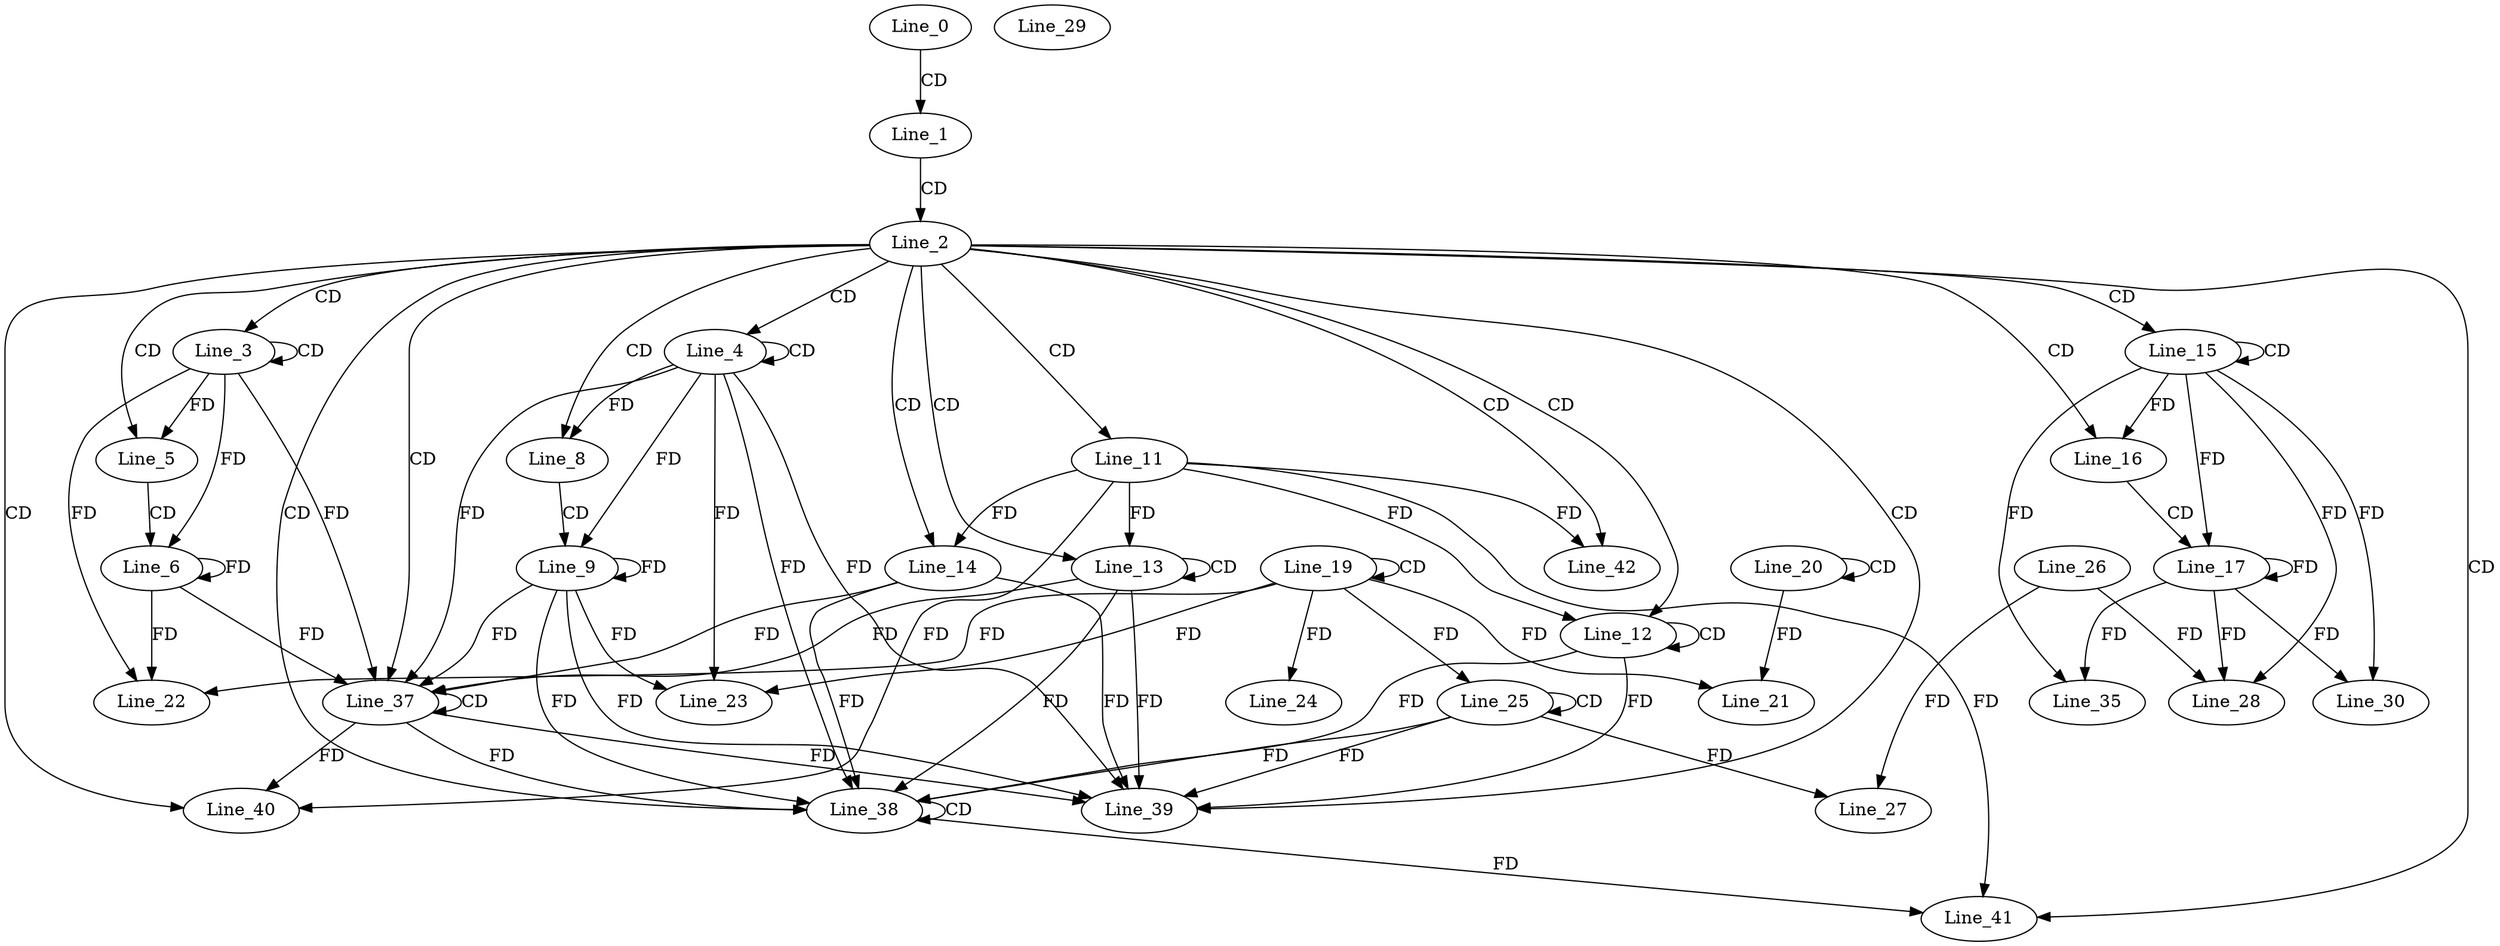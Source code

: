 digraph G {
  Line_0;
  Line_1;
  Line_2;
  Line_3;
  Line_3;
  Line_4;
  Line_4;
  Line_5;
  Line_6;
  Line_8;
  Line_9;
  Line_11;
  Line_12;
  Line_12;
  Line_13;
  Line_13;
  Line_14;
  Line_14;
  Line_15;
  Line_15;
  Line_16;
  Line_16;
  Line_17;
  Line_19;
  Line_19;
  Line_20;
  Line_20;
  Line_21;
  Line_21;
  Line_22;
  Line_22;
  Line_23;
  Line_23;
  Line_24;
  Line_25;
  Line_25;
  Line_26;
  Line_27;
  Line_28;
  Line_29;
  Line_30;
  Line_35;
  Line_37;
  Line_37;
  Line_37;
  Line_37;
  Line_38;
  Line_38;
  Line_38;
  Line_38;
  Line_39;
  Line_39;
  Line_39;
  Line_40;
  Line_41;
  Line_42;
  Line_42;
  Line_0 -> Line_1 [ label="CD" ];
  Line_1 -> Line_2 [ label="CD" ];
  Line_2 -> Line_3 [ label="CD" ];
  Line_3 -> Line_3 [ label="CD" ];
  Line_2 -> Line_4 [ label="CD" ];
  Line_4 -> Line_4 [ label="CD" ];
  Line_2 -> Line_5 [ label="CD" ];
  Line_3 -> Line_5 [ label="FD" ];
  Line_5 -> Line_6 [ label="CD" ];
  Line_3 -> Line_6 [ label="FD" ];
  Line_6 -> Line_6 [ label="FD" ];
  Line_2 -> Line_8 [ label="CD" ];
  Line_4 -> Line_8 [ label="FD" ];
  Line_8 -> Line_9 [ label="CD" ];
  Line_4 -> Line_9 [ label="FD" ];
  Line_9 -> Line_9 [ label="FD" ];
  Line_2 -> Line_11 [ label="CD" ];
  Line_2 -> Line_12 [ label="CD" ];
  Line_12 -> Line_12 [ label="CD" ];
  Line_11 -> Line_12 [ label="FD" ];
  Line_2 -> Line_13 [ label="CD" ];
  Line_13 -> Line_13 [ label="CD" ];
  Line_11 -> Line_13 [ label="FD" ];
  Line_2 -> Line_14 [ label="CD" ];
  Line_11 -> Line_14 [ label="FD" ];
  Line_2 -> Line_15 [ label="CD" ];
  Line_15 -> Line_15 [ label="CD" ];
  Line_2 -> Line_16 [ label="CD" ];
  Line_15 -> Line_16 [ label="FD" ];
  Line_16 -> Line_17 [ label="CD" ];
  Line_15 -> Line_17 [ label="FD" ];
  Line_17 -> Line_17 [ label="FD" ];
  Line_19 -> Line_19 [ label="CD" ];
  Line_20 -> Line_20 [ label="CD" ];
  Line_19 -> Line_21 [ label="FD" ];
  Line_20 -> Line_21 [ label="FD" ];
  Line_19 -> Line_22 [ label="FD" ];
  Line_3 -> Line_22 [ label="FD" ];
  Line_6 -> Line_22 [ label="FD" ];
  Line_19 -> Line_23 [ label="FD" ];
  Line_4 -> Line_23 [ label="FD" ];
  Line_9 -> Line_23 [ label="FD" ];
  Line_19 -> Line_24 [ label="FD" ];
  Line_25 -> Line_25 [ label="CD" ];
  Line_19 -> Line_25 [ label="FD" ];
  Line_26 -> Line_27 [ label="FD" ];
  Line_25 -> Line_27 [ label="FD" ];
  Line_15 -> Line_28 [ label="FD" ];
  Line_17 -> Line_28 [ label="FD" ];
  Line_26 -> Line_28 [ label="FD" ];
  Line_15 -> Line_30 [ label="FD" ];
  Line_17 -> Line_30 [ label="FD" ];
  Line_15 -> Line_35 [ label="FD" ];
  Line_17 -> Line_35 [ label="FD" ];
  Line_2 -> Line_37 [ label="CD" ];
  Line_37 -> Line_37 [ label="CD" ];
  Line_13 -> Line_37 [ label="FD" ];
  Line_14 -> Line_37 [ label="FD" ];
  Line_3 -> Line_37 [ label="FD" ];
  Line_6 -> Line_37 [ label="FD" ];
  Line_4 -> Line_37 [ label="FD" ];
  Line_9 -> Line_37 [ label="FD" ];
  Line_2 -> Line_38 [ label="CD" ];
  Line_38 -> Line_38 [ label="CD" ];
  Line_37 -> Line_38 [ label="FD" ];
  Line_12 -> Line_38 [ label="FD" ];
  Line_13 -> Line_38 [ label="FD" ];
  Line_14 -> Line_38 [ label="FD" ];
  Line_4 -> Line_38 [ label="FD" ];
  Line_9 -> Line_38 [ label="FD" ];
  Line_25 -> Line_38 [ label="FD" ];
  Line_2 -> Line_39 [ label="CD" ];
  Line_37 -> Line_39 [ label="FD" ];
  Line_12 -> Line_39 [ label="FD" ];
  Line_13 -> Line_39 [ label="FD" ];
  Line_14 -> Line_39 [ label="FD" ];
  Line_4 -> Line_39 [ label="FD" ];
  Line_9 -> Line_39 [ label="FD" ];
  Line_25 -> Line_39 [ label="FD" ];
  Line_2 -> Line_40 [ label="CD" ];
  Line_11 -> Line_40 [ label="FD" ];
  Line_37 -> Line_40 [ label="FD" ];
  Line_2 -> Line_41 [ label="CD" ];
  Line_11 -> Line_41 [ label="FD" ];
  Line_38 -> Line_41 [ label="FD" ];
  Line_2 -> Line_42 [ label="CD" ];
  Line_11 -> Line_42 [ label="FD" ];
}
